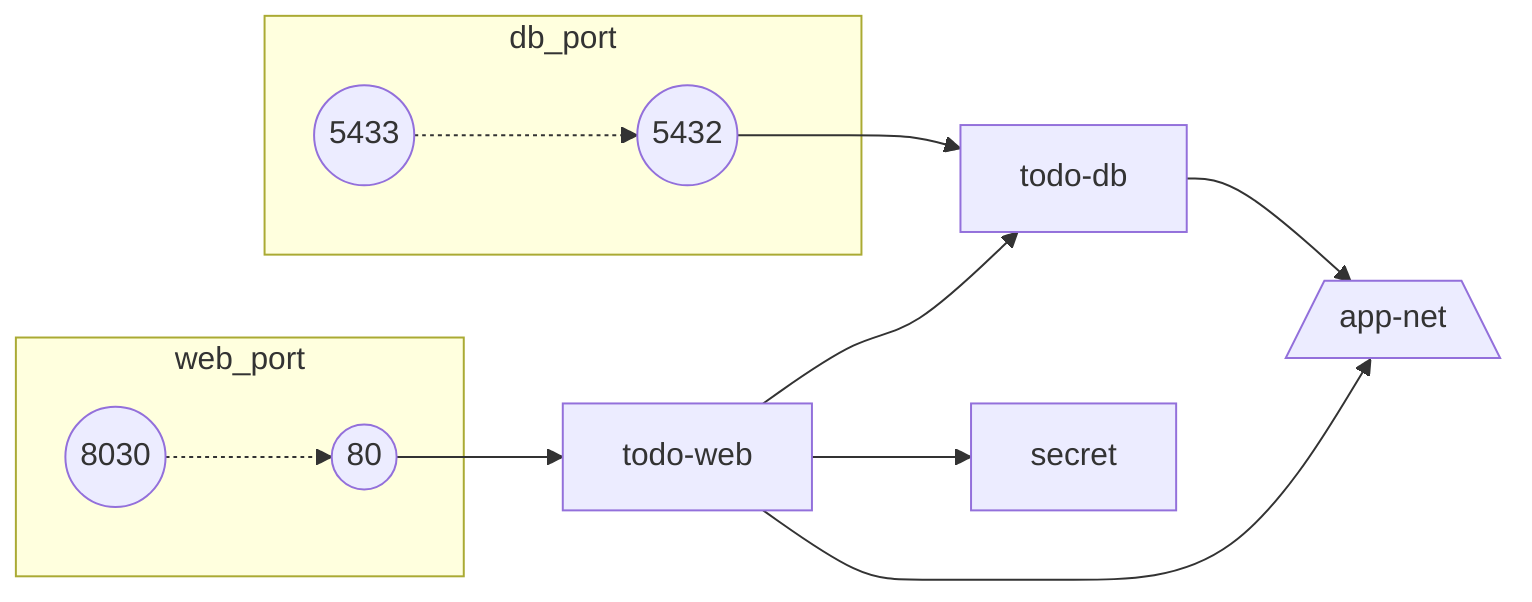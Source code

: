 flowchart LR
    %% nodes
    db[todo-db]
    web[todo-web]
    nat[/app-net\]
    secret[secret]
    db_port_host((5433))
    db_port_guest((5432))
    web_port_host((8030))
    web_port_guest((80))
    secret[secret]

    %% subgraphs
    subgraph db_port
    db_port_host -.-> db_port_guest
    end

    subgraph web_port
    web_port_host -.-> web_port_guest
    end

    %% edges
    db --> nat
    web --> nat
    db_port_guest --> db
    web_port_guest --> web
    web --> db
    web --> secret
